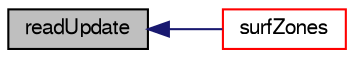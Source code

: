 digraph "readUpdate"
{
  bgcolor="transparent";
  edge [fontname="FreeSans",fontsize="10",labelfontname="FreeSans",labelfontsize="10"];
  node [fontname="FreeSans",fontsize="10",shape=record];
  rankdir="LR";
  Node2053 [label="readUpdate",height=0.2,width=0.4,color="black", fillcolor="grey75", style="filled", fontcolor="black"];
  Node2053 -> Node2054 [dir="back",color="midnightblue",fontsize="10",style="solid",fontname="FreeSans"];
  Node2054 [label="surfZones",height=0.2,width=0.4,color="red",URL="$a29702.html#ac9d5ad1a3400361b0cf661628bd78549",tooltip="Return surface zones. "];
}
